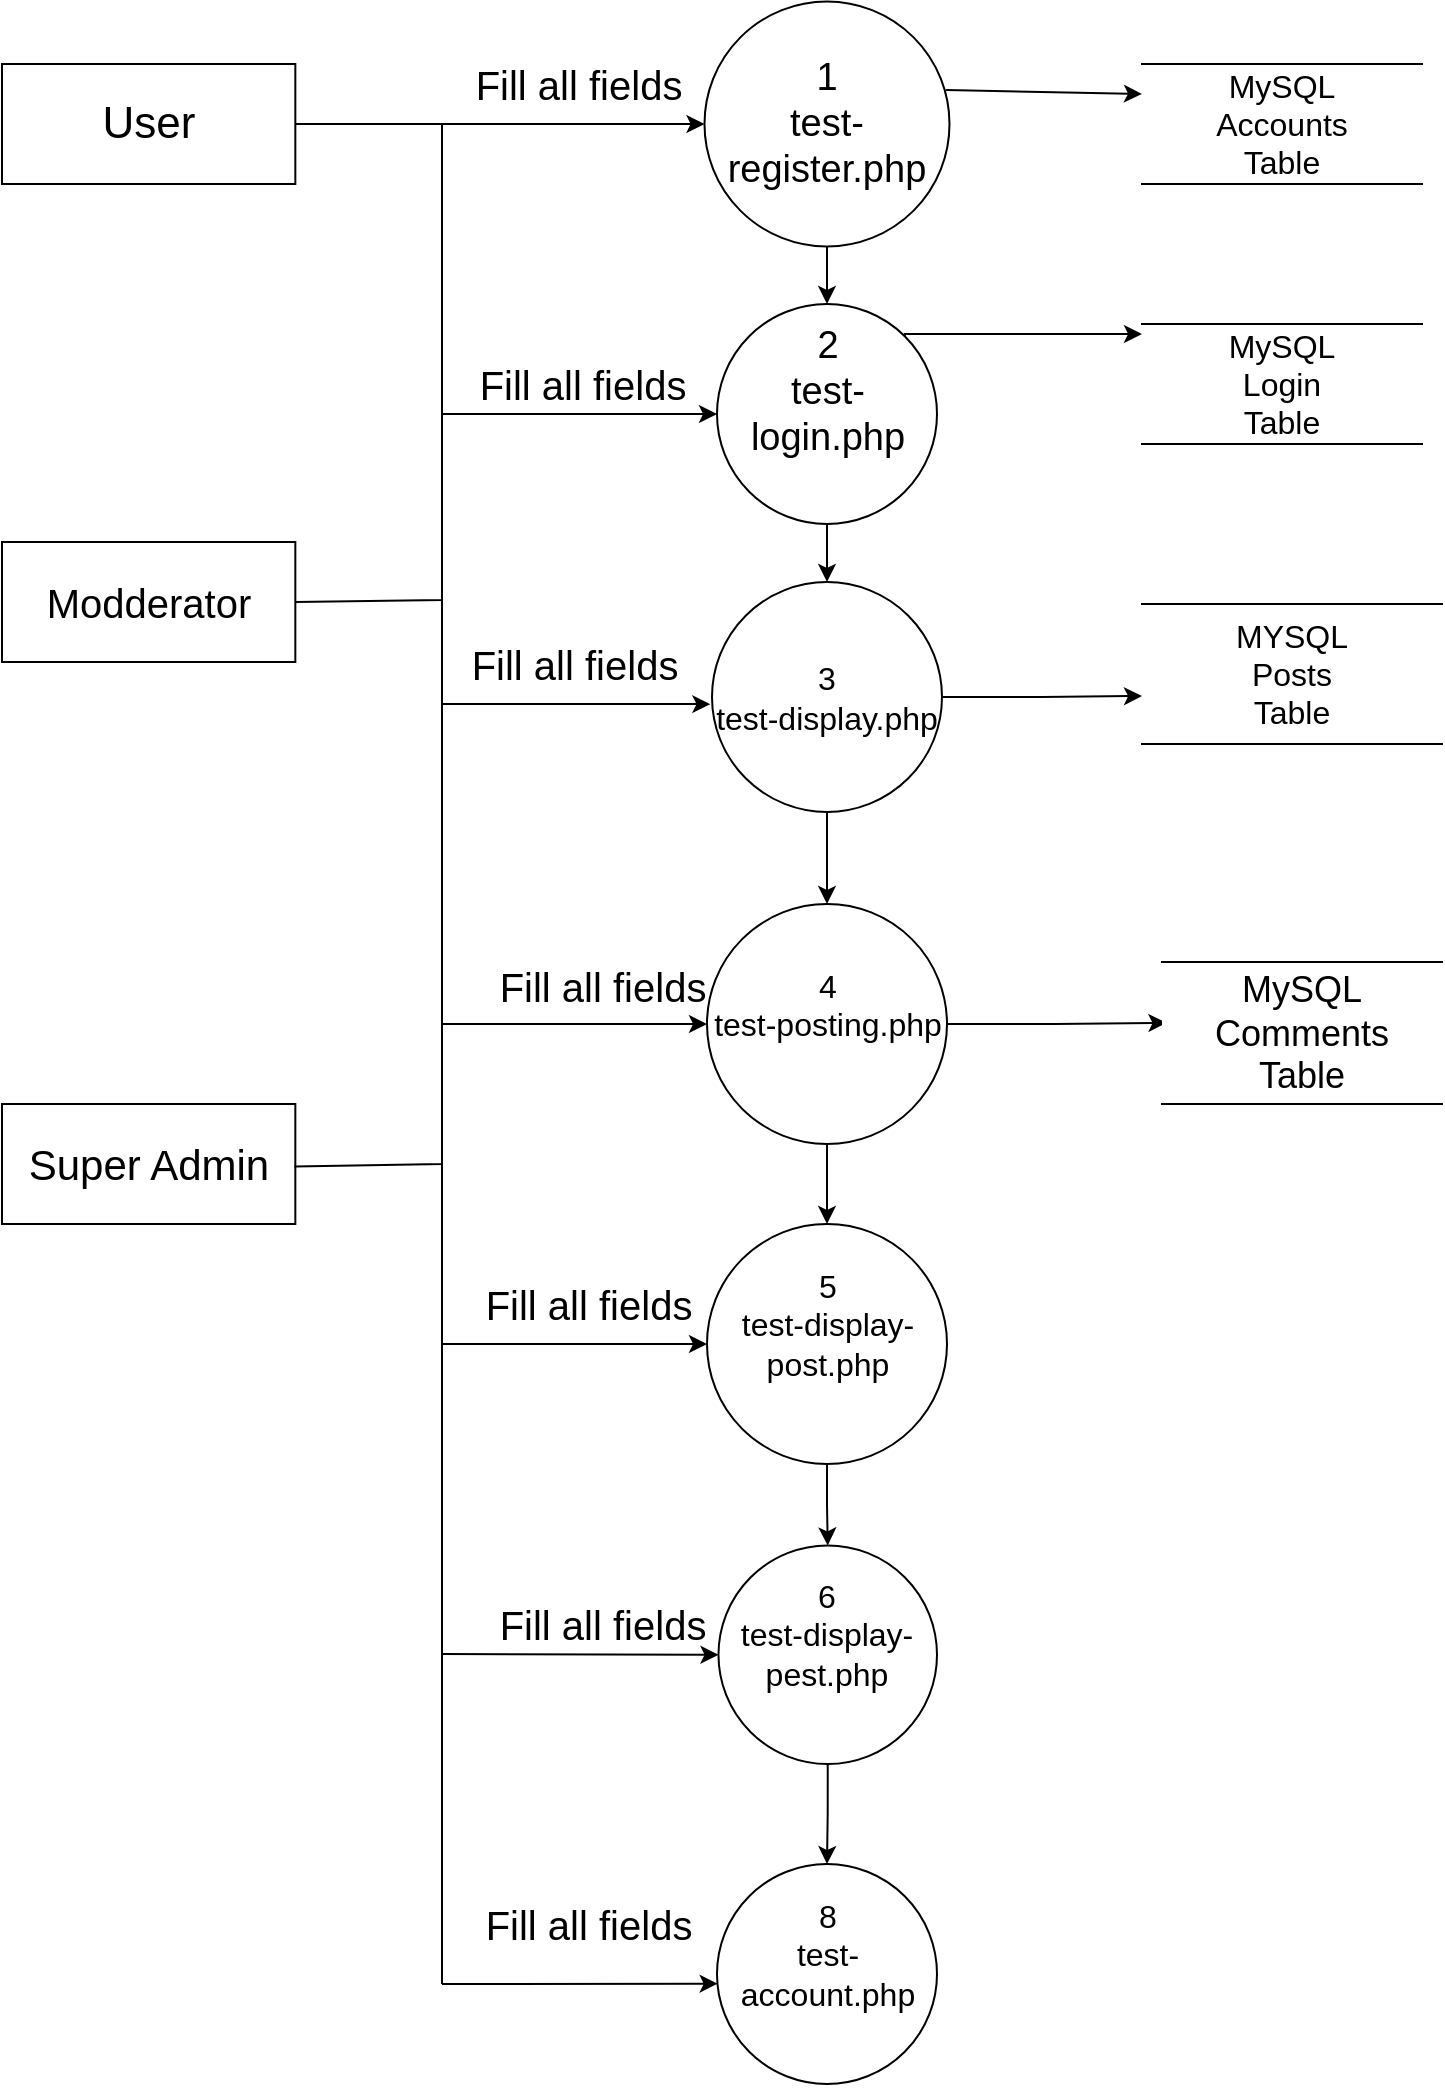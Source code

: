 <mxfile version="21.6.8" type="device">
  <diagram name="Page-1" id="-iaI0_rcVFdvOOcmjyhH">
    <mxGraphModel dx="1234" dy="794" grid="1" gridSize="10" guides="1" tooltips="1" connect="1" arrows="1" fold="1" page="1" pageScale="1" pageWidth="850" pageHeight="1100" math="0" shadow="0">
      <root>
        <mxCell id="0" />
        <mxCell id="1" parent="0" />
        <mxCell id="lVgYKHHcY3sC3g97FkwV-18" style="edgeStyle=orthogonalEdgeStyle;rounded=0;orthogonalLoop=1;jettySize=auto;html=1;exitX=0.5;exitY=1;exitDx=0;exitDy=0;fontSize=16;" parent="1" source="lVgYKHHcY3sC3g97FkwV-2" target="lVgYKHHcY3sC3g97FkwV-4" edge="1">
          <mxGeometry relative="1" as="geometry" />
        </mxCell>
        <mxCell id="lVgYKHHcY3sC3g97FkwV-2" value="&lt;div style=&quot;font-size: 19px;&quot;&gt;&lt;font style=&quot;font-size: 19px;&quot;&gt;&lt;br style=&quot;&quot;&gt;&lt;/font&gt;&lt;/div&gt;&lt;div style=&quot;font-size: 19px;&quot;&gt;&lt;font style=&quot;font-size: 19px;&quot;&gt;1&lt;/font&gt;&lt;/div&gt;&lt;font style=&quot;font-size: 19px;&quot;&gt;test-register.php&lt;/font&gt;&lt;div style=&quot;font-size: 19px;&quot;&gt;&lt;br style=&quot;&quot;&gt;&lt;/div&gt;" style="ellipse;whiteSpace=wrap;html=1;aspect=fixed;fontSize=16;" parent="1" vertex="1">
          <mxGeometry x="351.25" y="48.75" width="122.5" height="122.5" as="geometry" />
        </mxCell>
        <mxCell id="lVgYKHHcY3sC3g97FkwV-36" style="edgeStyle=orthogonalEdgeStyle;rounded=0;orthogonalLoop=1;jettySize=auto;html=1;entryX=0.5;entryY=0;entryDx=0;entryDy=0;fontSize=16;" parent="1" source="lVgYKHHcY3sC3g97FkwV-4" target="lVgYKHHcY3sC3g97FkwV-5" edge="1">
          <mxGeometry relative="1" as="geometry" />
        </mxCell>
        <mxCell id="PWfPefQjYWEchVuQXhIL-8" style="edgeStyle=orthogonalEdgeStyle;rounded=0;orthogonalLoop=1;jettySize=auto;html=1;exitX=1;exitY=0;exitDx=0;exitDy=0;" edge="1" parent="1" source="lVgYKHHcY3sC3g97FkwV-4" target="lVgYKHHcY3sC3g97FkwV-14">
          <mxGeometry relative="1" as="geometry">
            <Array as="points">
              <mxPoint x="540" y="215" />
              <mxPoint x="540" y="215" />
            </Array>
          </mxGeometry>
        </mxCell>
        <mxCell id="lVgYKHHcY3sC3g97FkwV-4" value="&lt;div style=&quot;font-size: 19px;&quot;&gt;&lt;font style=&quot;font-size: 19px;&quot;&gt;2&lt;/font&gt;&lt;/div&gt;&lt;div style=&quot;font-size: 19px;&quot;&gt;&lt;font style=&quot;font-size: 19px;&quot;&gt;test-login.php&lt;/font&gt;&lt;div style=&quot;border-color: var(--border-color);&quot;&gt;&lt;br style=&quot;border-color: var(--border-color);&quot;&gt;&lt;/div&gt;&lt;/div&gt;" style="ellipse;whiteSpace=wrap;html=1;aspect=fixed;fontSize=16;" parent="1" vertex="1">
          <mxGeometry x="357.5" y="200" width="110" height="110" as="geometry" />
        </mxCell>
        <mxCell id="1T31Ztm-W3N6O8VmwnyI-1" style="edgeStyle=orthogonalEdgeStyle;rounded=0;orthogonalLoop=1;jettySize=auto;html=1;" parent="1" source="lVgYKHHcY3sC3g97FkwV-5" target="lVgYKHHcY3sC3g97FkwV-38" edge="1">
          <mxGeometry relative="1" as="geometry" />
        </mxCell>
        <mxCell id="PWfPefQjYWEchVuQXhIL-10" style="edgeStyle=orthogonalEdgeStyle;rounded=0;orthogonalLoop=1;jettySize=auto;html=1;entryX=0;entryY=0.657;entryDx=0;entryDy=0;entryPerimeter=0;" edge="1" parent="1" source="lVgYKHHcY3sC3g97FkwV-5" target="lVgYKHHcY3sC3g97FkwV-46">
          <mxGeometry relative="1" as="geometry" />
        </mxCell>
        <mxCell id="lVgYKHHcY3sC3g97FkwV-5" value="&lt;div style=&quot;font-size: 16px;&quot;&gt;3&lt;/div&gt;test-display.php" style="ellipse;whiteSpace=wrap;html=1;aspect=fixed;fontSize=16;" parent="1" vertex="1">
          <mxGeometry x="355" y="339" width="115" height="115" as="geometry" />
        </mxCell>
        <mxCell id="cpMGikvbHMnme9OzsODJ-16" style="edgeStyle=orthogonalEdgeStyle;rounded=0;orthogonalLoop=1;jettySize=auto;html=1;entryX=0.5;entryY=0;entryDx=0;entryDy=0;" parent="1" source="lVgYKHHcY3sC3g97FkwV-7" target="lVgYKHHcY3sC3g97FkwV-8" edge="1">
          <mxGeometry relative="1" as="geometry" />
        </mxCell>
        <mxCell id="lVgYKHHcY3sC3g97FkwV-7" value="&lt;div style=&quot;font-size: 16px;&quot;&gt;6&lt;/div&gt;&lt;div style=&quot;font-size: 16px;&quot;&gt;test-display-pest.php&lt;div style=&quot;border-color: var(--border-color); font-size: 16px;&quot;&gt;&lt;br style=&quot;border-color: var(--border-color); font-size: 16px;&quot;&gt;&lt;/div&gt;&lt;/div&gt;" style="ellipse;whiteSpace=wrap;html=1;aspect=fixed;fontSize=16;" parent="1" vertex="1">
          <mxGeometry x="358.24" y="820.74" width="109.26" height="109.26" as="geometry" />
        </mxCell>
        <mxCell id="lVgYKHHcY3sC3g97FkwV-14" value="MySQL&lt;br style=&quot;font-size: 16px;&quot;&gt;Login&lt;br style=&quot;font-size: 16px;&quot;&gt;Table" style="html=1;dashed=0;whiteSpace=wrap;shape=partialRectangle;right=0;left=0;fontSize=16;" parent="1" vertex="1">
          <mxGeometry x="570" y="210" width="140" height="60" as="geometry" />
        </mxCell>
        <mxCell id="lVgYKHHcY3sC3g97FkwV-15" value="MySQL&lt;br style=&quot;font-size: 16px;&quot;&gt;Accounts&lt;br style=&quot;font-size: 16px;&quot;&gt;Table" style="html=1;dashed=0;whiteSpace=wrap;shape=partialRectangle;right=0;left=0;fontSize=16;" parent="1" vertex="1">
          <mxGeometry x="570" y="80" width="140" height="60" as="geometry" />
        </mxCell>
        <mxCell id="cpMGikvbHMnme9OzsODJ-14" style="edgeStyle=orthogonalEdgeStyle;rounded=0;orthogonalLoop=1;jettySize=auto;html=1;" parent="1" source="lVgYKHHcY3sC3g97FkwV-38" target="lVgYKHHcY3sC3g97FkwV-84" edge="1">
          <mxGeometry relative="1" as="geometry" />
        </mxCell>
        <mxCell id="PWfPefQjYWEchVuQXhIL-11" style="edgeStyle=orthogonalEdgeStyle;rounded=0;orthogonalLoop=1;jettySize=auto;html=1;entryX=0.016;entryY=0.428;entryDx=0;entryDy=0;entryPerimeter=0;" edge="1" parent="1" source="lVgYKHHcY3sC3g97FkwV-38" target="lVgYKHHcY3sC3g97FkwV-71">
          <mxGeometry relative="1" as="geometry" />
        </mxCell>
        <mxCell id="lVgYKHHcY3sC3g97FkwV-38" value="4&lt;div style=&quot;font-size: 16px;&quot;&gt;test-posting.php&lt;div style=&quot;border-color: var(--border-color); font-size: 16px;&quot;&gt;&lt;br style=&quot;border-color: var(--border-color); font-size: 16px;&quot;&gt;&lt;/div&gt;&lt;/div&gt;" style="ellipse;whiteSpace=wrap;html=1;aspect=fixed;fontSize=16;" parent="1" vertex="1">
          <mxGeometry x="352.5" y="500" width="120" height="120" as="geometry" />
        </mxCell>
        <mxCell id="lVgYKHHcY3sC3g97FkwV-46" value="MYSQL&lt;br style=&quot;font-size: 16px;&quot;&gt;Posts&lt;br style=&quot;font-size: 16px;&quot;&gt;Table" style="html=1;dashed=0;whiteSpace=wrap;shape=partialRectangle;right=0;left=0;fontSize=16;" parent="1" vertex="1">
          <mxGeometry x="570" y="350" width="150" height="70" as="geometry" />
        </mxCell>
        <mxCell id="lVgYKHHcY3sC3g97FkwV-71" value="&lt;font style=&quot;font-size: 18px;&quot;&gt;MySQL&lt;br style=&quot;&quot;&gt;Comments&lt;br style=&quot;&quot;&gt;Table&lt;/font&gt;" style="html=1;dashed=0;whiteSpace=wrap;shape=partialRectangle;right=0;left=0;fontSize=16;" parent="1" vertex="1">
          <mxGeometry x="580" y="529" width="140" height="71" as="geometry" />
        </mxCell>
        <mxCell id="cpMGikvbHMnme9OzsODJ-15" style="edgeStyle=orthogonalEdgeStyle;rounded=0;orthogonalLoop=1;jettySize=auto;html=1;entryX=0.5;entryY=0;entryDx=0;entryDy=0;" parent="1" source="lVgYKHHcY3sC3g97FkwV-84" target="lVgYKHHcY3sC3g97FkwV-7" edge="1">
          <mxGeometry relative="1" as="geometry" />
        </mxCell>
        <mxCell id="lVgYKHHcY3sC3g97FkwV-84" value="&lt;div style=&quot;font-size: 16px;&quot;&gt;5&lt;/div&gt;&lt;div style=&quot;font-size: 16px;&quot;&gt;test-display-post.php&lt;div style=&quot;border-color: var(--border-color); font-size: 16px;&quot;&gt;&lt;br style=&quot;font-size: 16px;&quot;&gt;&lt;/div&gt;&lt;/div&gt;" style="ellipse;whiteSpace=wrap;html=1;aspect=fixed;fontSize=16;" parent="1" vertex="1">
          <mxGeometry x="352.5" y="660" width="120" height="120" as="geometry" />
        </mxCell>
        <mxCell id="lVgYKHHcY3sC3g97FkwV-8" value="8&lt;br style=&quot;font-size: 16px;&quot;&gt;test-account.php&lt;div style=&quot;border-color: var(--border-color); font-size: 16px;&quot;&gt;&lt;br style=&quot;border-color: var(--border-color); font-size: 16px;&quot;&gt;&lt;/div&gt;" style="ellipse;whiteSpace=wrap;html=1;aspect=fixed;fontSize=16;" parent="1" vertex="1">
          <mxGeometry x="357.5" y="980" width="110" height="110" as="geometry" />
        </mxCell>
        <mxCell id="cpMGikvbHMnme9OzsODJ-12" value="" style="endArrow=classic;html=1;rounded=0;exitX=0.986;exitY=0.361;exitDx=0;exitDy=0;entryX=0;entryY=0.25;entryDx=0;entryDy=0;exitPerimeter=0;" parent="1" source="lVgYKHHcY3sC3g97FkwV-2" target="lVgYKHHcY3sC3g97FkwV-15" edge="1">
          <mxGeometry width="50" height="50" relative="1" as="geometry">
            <mxPoint x="500" y="120" as="sourcePoint" />
            <mxPoint x="620" y="80" as="targetPoint" />
          </mxGeometry>
        </mxCell>
        <mxCell id="lVgYKHHcY3sC3g97FkwV-1" value="&lt;font style=&quot;font-size: 22px;&quot;&gt;User&lt;/font&gt;" style="rounded=0;whiteSpace=wrap;html=1;fontSize=16;" parent="1" vertex="1">
          <mxGeometry y="80" width="146.667" height="60.0" as="geometry" />
        </mxCell>
        <mxCell id="lVgYKHHcY3sC3g97FkwV-11" value="&lt;font style=&quot;font-size: 20px;&quot;&gt;Modderator&lt;/font&gt;" style="rounded=0;whiteSpace=wrap;html=1;fontSize=16;" parent="1" vertex="1">
          <mxGeometry y="319.0" width="146.667" height="60.0" as="geometry" />
        </mxCell>
        <mxCell id="cpMGikvbHMnme9OzsODJ-6" value="&lt;font style=&quot;font-size: 21px;&quot;&gt;Super Admin&lt;/font&gt;" style="rounded=0;whiteSpace=wrap;html=1;fontSize=16;" parent="1" vertex="1">
          <mxGeometry y="600.0" width="146.667" height="60.0" as="geometry" />
        </mxCell>
        <mxCell id="cpMGikvbHMnme9OzsODJ-8" value="" style="endArrow=classic;html=1;rounded=0;entryX=0;entryY=0.5;entryDx=0;entryDy=0;exitX=1;exitY=0.5;exitDx=0;exitDy=0;" parent="1" source="lVgYKHHcY3sC3g97FkwV-1" target="lVgYKHHcY3sC3g97FkwV-2" edge="1">
          <mxGeometry width="50" height="50" relative="1" as="geometry">
            <mxPoint x="183.333" y="101.0" as="sourcePoint" />
            <mxPoint x="513.333" y="130.0" as="targetPoint" />
          </mxGeometry>
        </mxCell>
        <mxCell id="cpMGikvbHMnme9OzsODJ-9" value="" style="endArrow=none;html=1;rounded=0;exitX=1;exitY=0.5;exitDx=0;exitDy=0;" parent="1" source="lVgYKHHcY3sC3g97FkwV-11" edge="1">
          <mxGeometry width="50" height="50" relative="1" as="geometry">
            <mxPoint x="158.889" y="380.0" as="sourcePoint" />
            <mxPoint x="220.0" y="110.0" as="targetPoint" />
            <Array as="points">
              <mxPoint x="220.0" y="348.0" />
            </Array>
          </mxGeometry>
        </mxCell>
        <mxCell id="cpMGikvbHMnme9OzsODJ-10" value="" style="endArrow=none;html=1;rounded=0;exitX=0.997;exitY=0.52;exitDx=0;exitDy=0;exitPerimeter=0;" parent="1" source="cpMGikvbHMnme9OzsODJ-6" edge="1">
          <mxGeometry width="50" height="50" relative="1" as="geometry">
            <mxPoint x="134.444" y="659.999" as="sourcePoint" />
            <mxPoint x="220.0" y="340.0" as="targetPoint" />
            <Array as="points">
              <mxPoint x="220.0" y="630.0" />
            </Array>
          </mxGeometry>
        </mxCell>
        <mxCell id="PWfPefQjYWEchVuQXhIL-1" value="" style="endArrow=classic;html=1;rounded=0;entryX=0;entryY=0.5;entryDx=0;entryDy=0;" edge="1" parent="1" target="lVgYKHHcY3sC3g97FkwV-4">
          <mxGeometry width="50" height="50" relative="1" as="geometry">
            <mxPoint x="220" y="255" as="sourcePoint" />
            <mxPoint x="660.0" y="330.0" as="targetPoint" />
          </mxGeometry>
        </mxCell>
        <mxCell id="PWfPefQjYWEchVuQXhIL-2" value="" style="endArrow=classic;html=1;rounded=0;entryX=-0.007;entryY=0.531;entryDx=0;entryDy=0;entryPerimeter=0;" edge="1" parent="1" target="lVgYKHHcY3sC3g97FkwV-5">
          <mxGeometry width="50" height="50" relative="1" as="geometry">
            <mxPoint x="220" y="400" as="sourcePoint" />
            <mxPoint x="355.0" y="394.75" as="targetPoint" />
          </mxGeometry>
        </mxCell>
        <mxCell id="PWfPefQjYWEchVuQXhIL-3" value="" style="endArrow=classic;html=1;rounded=0;entryX=0;entryY=0.5;entryDx=0;entryDy=0;" edge="1" parent="1" target="lVgYKHHcY3sC3g97FkwV-38">
          <mxGeometry width="50" height="50" relative="1" as="geometry">
            <mxPoint x="220" y="560" as="sourcePoint" />
            <mxPoint x="733.333" y="480.0" as="targetPoint" />
          </mxGeometry>
        </mxCell>
        <mxCell id="PWfPefQjYWEchVuQXhIL-4" value="" style="endArrow=classic;html=1;rounded=0;entryX=0;entryY=0.5;entryDx=0;entryDy=0;" edge="1" parent="1" target="lVgYKHHcY3sC3g97FkwV-84">
          <mxGeometry width="50" height="50" relative="1" as="geometry">
            <mxPoint x="220" y="720" as="sourcePoint" />
            <mxPoint x="476.667" y="809.999" as="targetPoint" />
          </mxGeometry>
        </mxCell>
        <mxCell id="PWfPefQjYWEchVuQXhIL-5" value="" style="endArrow=classic;html=1;rounded=0;entryX=0;entryY=0.5;entryDx=0;entryDy=0;" edge="1" parent="1" target="lVgYKHHcY3sC3g97FkwV-7">
          <mxGeometry width="50" height="50" relative="1" as="geometry">
            <mxPoint x="220" y="875" as="sourcePoint" />
            <mxPoint x="452.222" y="769.999" as="targetPoint" />
          </mxGeometry>
        </mxCell>
        <mxCell id="PWfPefQjYWEchVuQXhIL-6" value="" style="endArrow=classic;html=1;rounded=0;entryX=0.003;entryY=0.544;entryDx=0;entryDy=0;entryPerimeter=0;" edge="1" parent="1" target="lVgYKHHcY3sC3g97FkwV-8">
          <mxGeometry width="50" height="50" relative="1" as="geometry">
            <mxPoint x="220" y="1040" as="sourcePoint" />
            <mxPoint x="501.111" y="909.999" as="targetPoint" />
          </mxGeometry>
        </mxCell>
        <mxCell id="PWfPefQjYWEchVuQXhIL-7" value="" style="endArrow=none;html=1;rounded=0;" edge="1" parent="1">
          <mxGeometry width="50" height="50" relative="1" as="geometry">
            <mxPoint x="220" y="1040" as="sourcePoint" />
            <mxPoint x="220.0" y="630.0" as="targetPoint" />
          </mxGeometry>
        </mxCell>
        <mxCell id="PWfPefQjYWEchVuQXhIL-13" value="Fill all fields" style="text;html=1;align=center;verticalAlign=middle;resizable=0;points=[];autosize=1;strokeColor=none;fillColor=none;fontSize=20;" vertex="1" parent="1">
          <mxGeometry x="222.5" y="70" width="130" height="40" as="geometry" />
        </mxCell>
        <mxCell id="PWfPefQjYWEchVuQXhIL-14" value="Fill all fields" style="text;html=1;align=center;verticalAlign=middle;resizable=0;points=[];autosize=1;strokeColor=none;fillColor=none;fontSize=20;" vertex="1" parent="1">
          <mxGeometry x="225" y="220" width="130" height="40" as="geometry" />
        </mxCell>
        <mxCell id="PWfPefQjYWEchVuQXhIL-15" value="Fill all fields" style="text;html=1;align=center;verticalAlign=middle;resizable=0;points=[];autosize=1;strokeColor=none;fillColor=none;fontSize=20;" vertex="1" parent="1">
          <mxGeometry x="221.25" y="360" width="130" height="40" as="geometry" />
        </mxCell>
        <mxCell id="PWfPefQjYWEchVuQXhIL-16" value="Fill all fields" style="text;html=1;align=center;verticalAlign=middle;resizable=0;points=[];autosize=1;strokeColor=none;fillColor=none;fontSize=20;" vertex="1" parent="1">
          <mxGeometry x="228.24" y="990" width="130" height="40" as="geometry" />
        </mxCell>
        <mxCell id="PWfPefQjYWEchVuQXhIL-17" value="Fill all fields" style="text;html=1;align=center;verticalAlign=middle;resizable=0;points=[];autosize=1;strokeColor=none;fillColor=none;fontSize=20;" vertex="1" parent="1">
          <mxGeometry x="228.24" y="680" width="130" height="40" as="geometry" />
        </mxCell>
        <mxCell id="PWfPefQjYWEchVuQXhIL-18" value="Fill all fields" style="text;html=1;align=center;verticalAlign=middle;resizable=0;points=[];autosize=1;strokeColor=none;fillColor=none;fontSize=20;" vertex="1" parent="1">
          <mxGeometry x="235" y="521" width="130" height="40" as="geometry" />
        </mxCell>
        <mxCell id="PWfPefQjYWEchVuQXhIL-19" value="Fill all fields" style="text;html=1;align=center;verticalAlign=middle;resizable=0;points=[];autosize=1;strokeColor=none;fillColor=none;fontSize=20;" vertex="1" parent="1">
          <mxGeometry x="235" y="840" width="130" height="40" as="geometry" />
        </mxCell>
      </root>
    </mxGraphModel>
  </diagram>
</mxfile>

